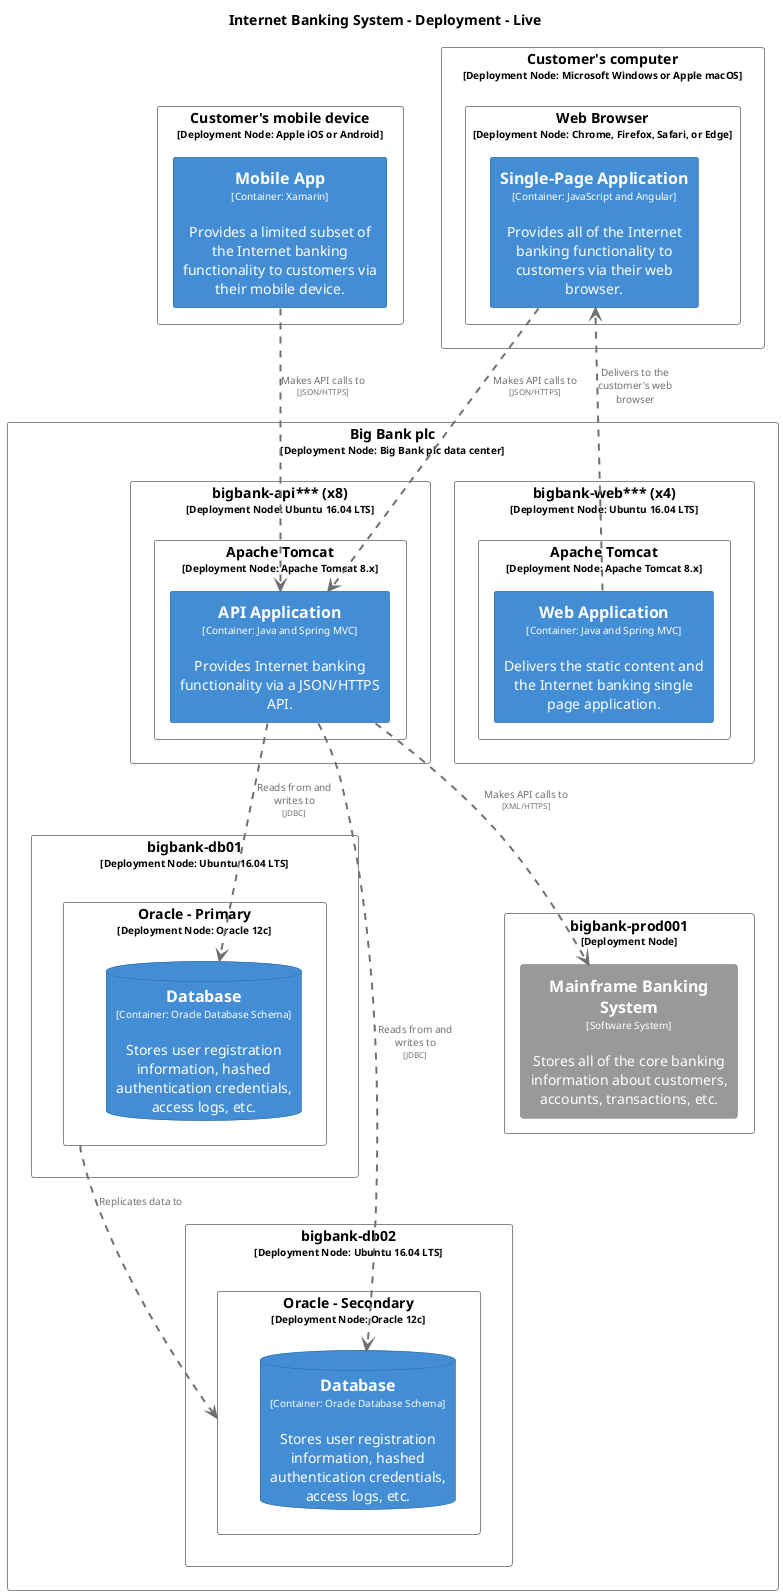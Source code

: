 @startuml
title Internet Banking System - Deployment - Live

top to bottom direction

skinparam {
  shadowing false
  arrowFontSize 10
  defaultTextAlignment center
  wrapWidth 200
  maxMessageSize 100
}

hide stereotype

skinparam rectangle<<Live.BigBankplc.bigbankapi.ApacheTomcat.APIApplication_1>> {
  BackgroundColor #438dd5
  FontColor #ffffff
  BorderColor #2e6295
}
skinparam rectangle<<Live.BigBankplc.bigbankapi.ApacheTomcat>> {
  BackgroundColor #ffffff
  FontColor #000000
  BorderColor #888888
}
skinparam rectangle<<Live.BigBankplc.bigbankweb.ApacheTomcat>> {
  BackgroundColor #ffffff
  FontColor #000000
  BorderColor #888888
}
skinparam rectangle<<Live.BigBankplc>> {
  BackgroundColor #ffffff
  FontColor #000000
  BorderColor #888888
}
skinparam rectangle<<Live.Customerscomputer>> {
  BackgroundColor #ffffff
  FontColor #000000
  BorderColor #888888
}
skinparam rectangle<<Live.Customersmobiledevice>> {
  BackgroundColor #ffffff
  FontColor #000000
  BorderColor #888888
}
skinparam database<<Live.BigBankplc.bigbankdb02.OracleSecondary.Database_2>> {
  BackgroundColor #438dd5
  FontColor #ffffff
  BorderColor #2e6295
}
skinparam database<<Live.BigBankplc.bigbankdb01.OraclePrimary.Database_1>> {
  BackgroundColor #438dd5
  FontColor #ffffff
  BorderColor #2e6295
}
skinparam rectangle<<Live.BigBankplc.bigbankprod001.MainframeBankingSystem_1>> {
  BackgroundColor #999999
  FontColor #ffffff
  BorderColor #6b6b6b
}
skinparam rectangle<<Live.Customersmobiledevice.MobileApp_1>> {
  BackgroundColor #438dd5
  FontColor #ffffff
  BorderColor #2e6295
}
skinparam rectangle<<Live.BigBankplc.bigbankdb01.OraclePrimary>> {
  BackgroundColor #ffffff
  FontColor #000000
  BorderColor #888888
}
skinparam rectangle<<Live.BigBankplc.bigbankdb02.OracleSecondary>> {
  BackgroundColor #ffffff
  FontColor #000000
  BorderColor #888888
}
skinparam rectangle<<Live.Customerscomputer.WebBrowser.SinglePageApplication_1>> {
  BackgroundColor #438dd5
  FontColor #ffffff
  BorderColor #2e6295
}
skinparam rectangle<<Live.BigBankplc.bigbankweb.ApacheTomcat.WebApplication_1>> {
  BackgroundColor #438dd5
  FontColor #ffffff
  BorderColor #2e6295
}
skinparam rectangle<<Live.Customerscomputer.WebBrowser>> {
  BackgroundColor #ffffff
  FontColor #000000
  BorderColor #888888
}
skinparam rectangle<<Live.BigBankplc.bigbankapi>> {
  BackgroundColor #ffffff
  FontColor #000000
  BorderColor #888888
}
skinparam rectangle<<Live.BigBankplc.bigbankdb01>> {
  BackgroundColor #ffffff
  FontColor #000000
  BorderColor #888888
}
skinparam rectangle<<Live.BigBankplc.bigbankdb02>> {
  BackgroundColor #ffffff
  FontColor #000000
  BorderColor #888888
}
skinparam rectangle<<Live.BigBankplc.bigbankprod001>> {
  BackgroundColor #ffffff
  FontColor #000000
  BorderColor #888888
}
skinparam rectangle<<Live.BigBankplc.bigbankweb>> {
  BackgroundColor #ffffff
  FontColor #000000
  BorderColor #888888
}

rectangle "Customer's mobile device\n<size:10>[Deployment Node: Apple iOS or Android]</size>" <<Live.Customersmobiledevice>> as Live.Customersmobiledevice {
  rectangle "==Mobile App\n<size:10>[Container: Xamarin]</size>\n\nProvides a limited subset of the Internet banking functionality to customers via their mobile device." <<Live.Customersmobiledevice.MobileApp_1>> as Live.Customersmobiledevice.MobileApp_1
}

rectangle "Customer's computer\n<size:10>[Deployment Node: Microsoft Windows or Apple macOS]</size>" <<Live.Customerscomputer>> as Live.Customerscomputer {
  rectangle "Web Browser\n<size:10>[Deployment Node: Chrome, Firefox, Safari, or Edge]</size>" <<Live.Customerscomputer.WebBrowser>> as Live.Customerscomputer.WebBrowser {
    rectangle "==Single-Page Application\n<size:10>[Container: JavaScript and Angular]</size>\n\nProvides all of the Internet banking functionality to customers via their web browser." <<Live.Customerscomputer.WebBrowser.SinglePageApplication_1>> as Live.Customerscomputer.WebBrowser.SinglePageApplication_1
  }

}

rectangle "Big Bank plc\n<size:10>[Deployment Node: Big Bank plc data center]</size>" <<Live.BigBankplc>> as Live.BigBankplc {
  rectangle "bigbank-api*** (x8)\n<size:10>[Deployment Node: Ubuntu 16.04 LTS]</size>" <<Live.BigBankplc.bigbankapi>> as Live.BigBankplc.bigbankapi {
    rectangle "Apache Tomcat\n<size:10>[Deployment Node: Apache Tomcat 8.x]</size>" <<Live.BigBankplc.bigbankapi.ApacheTomcat>> as Live.BigBankplc.bigbankapi.ApacheTomcat {
      rectangle "==API Application\n<size:10>[Container: Java and Spring MVC]</size>\n\nProvides Internet banking functionality via a JSON/HTTPS API." <<Live.BigBankplc.bigbankapi.ApacheTomcat.APIApplication_1>> as Live.BigBankplc.bigbankapi.ApacheTomcat.APIApplication_1
    }

  }

  rectangle "bigbank-db01\n<size:10>[Deployment Node: Ubuntu 16.04 LTS]</size>" <<Live.BigBankplc.bigbankdb01>> as Live.BigBankplc.bigbankdb01 {
    rectangle "Oracle - Primary\n<size:10>[Deployment Node: Oracle 12c]</size>" <<Live.BigBankplc.bigbankdb01.OraclePrimary>> as Live.BigBankplc.bigbankdb01.OraclePrimary {
      database "==Database\n<size:10>[Container: Oracle Database Schema]</size>\n\nStores user registration information, hashed authentication credentials, access logs, etc." <<Live.BigBankplc.bigbankdb01.OraclePrimary.Database_1>> as Live.BigBankplc.bigbankdb01.OraclePrimary.Database_1
    }

  }

  rectangle "bigbank-db02\n<size:10>[Deployment Node: Ubuntu 16.04 LTS]</size>" <<Live.BigBankplc.bigbankdb02>> as Live.BigBankplc.bigbankdb02 {
    rectangle "Oracle - Secondary\n<size:10>[Deployment Node: Oracle 12c]</size>" <<Live.BigBankplc.bigbankdb02.OracleSecondary>> as Live.BigBankplc.bigbankdb02.OracleSecondary {
      database "==Database\n<size:10>[Container: Oracle Database Schema]</size>\n\nStores user registration information, hashed authentication credentials, access logs, etc." <<Live.BigBankplc.bigbankdb02.OracleSecondary.Database_2>> as Live.BigBankplc.bigbankdb02.OracleSecondary.Database_2
    }

  }

  rectangle "bigbank-prod001\n<size:10>[Deployment Node]</size>" <<Live.BigBankplc.bigbankprod001>> as Live.BigBankplc.bigbankprod001 {
    rectangle "==Mainframe Banking System\n<size:10>[Software System]</size>\n\nStores all of the core banking information about customers, accounts, transactions, etc." <<Live.BigBankplc.bigbankprod001.MainframeBankingSystem_1>> as Live.BigBankplc.bigbankprod001.MainframeBankingSystem_1
  }

  rectangle "bigbank-web*** (x4)\n<size:10>[Deployment Node: Ubuntu 16.04 LTS]</size>" <<Live.BigBankplc.bigbankweb>> as Live.BigBankplc.bigbankweb {
    rectangle "Apache Tomcat\n<size:10>[Deployment Node: Apache Tomcat 8.x]</size>" <<Live.BigBankplc.bigbankweb.ApacheTomcat>> as Live.BigBankplc.bigbankweb.ApacheTomcat {
      rectangle "==Web Application\n<size:10>[Container: Java and Spring MVC]</size>\n\nDelivers the static content and the Internet banking single page application." <<Live.BigBankplc.bigbankweb.ApacheTomcat.WebApplication_1>> as Live.BigBankplc.bigbankweb.ApacheTomcat.WebApplication_1
    }

  }

}

Live.BigBankplc.bigbankweb.ApacheTomcat.WebApplication_1 .[#707070,thickness=2].> Live.Customerscomputer.WebBrowser.SinglePageApplication_1 : "<color:#707070>Delivers to the customer's web browser"
Live.Customersmobiledevice.MobileApp_1 .[#707070,thickness=2].> Live.BigBankplc.bigbankapi.ApacheTomcat.APIApplication_1 : "<color:#707070>Makes API calls to\n<color:#707070><size:8>[JSON/HTTPS]</size>"
Live.Customerscomputer.WebBrowser.SinglePageApplication_1 .[#707070,thickness=2].> Live.BigBankplc.bigbankapi.ApacheTomcat.APIApplication_1 : "<color:#707070>Makes API calls to\n<color:#707070><size:8>[JSON/HTTPS]</size>"
Live.BigBankplc.bigbankapi.ApacheTomcat.APIApplication_1 .[#707070,thickness=2].> Live.BigBankplc.bigbankprod001.MainframeBankingSystem_1 : "<color:#707070>Makes API calls to\n<color:#707070><size:8>[XML/HTTPS]</size>"
Live.BigBankplc.bigbankapi.ApacheTomcat.APIApplication_1 .[#707070,thickness=2].> Live.BigBankplc.bigbankdb01.OraclePrimary.Database_1 : "<color:#707070>Reads from and writes to\n<color:#707070><size:8>[JDBC]</size>"
Live.BigBankplc.bigbankapi.ApacheTomcat.APIApplication_1 .[#707070,thickness=2].> Live.BigBankplc.bigbankdb02.OracleSecondary.Database_2 : "<color:#707070>Reads from and writes to\n<color:#707070><size:8>[JDBC]</size>"
Live.BigBankplc.bigbankdb01.OraclePrimary .[#707070,thickness=2].> Live.BigBankplc.bigbankdb02.OracleSecondary : "<color:#707070>Replicates data to"
@enduml